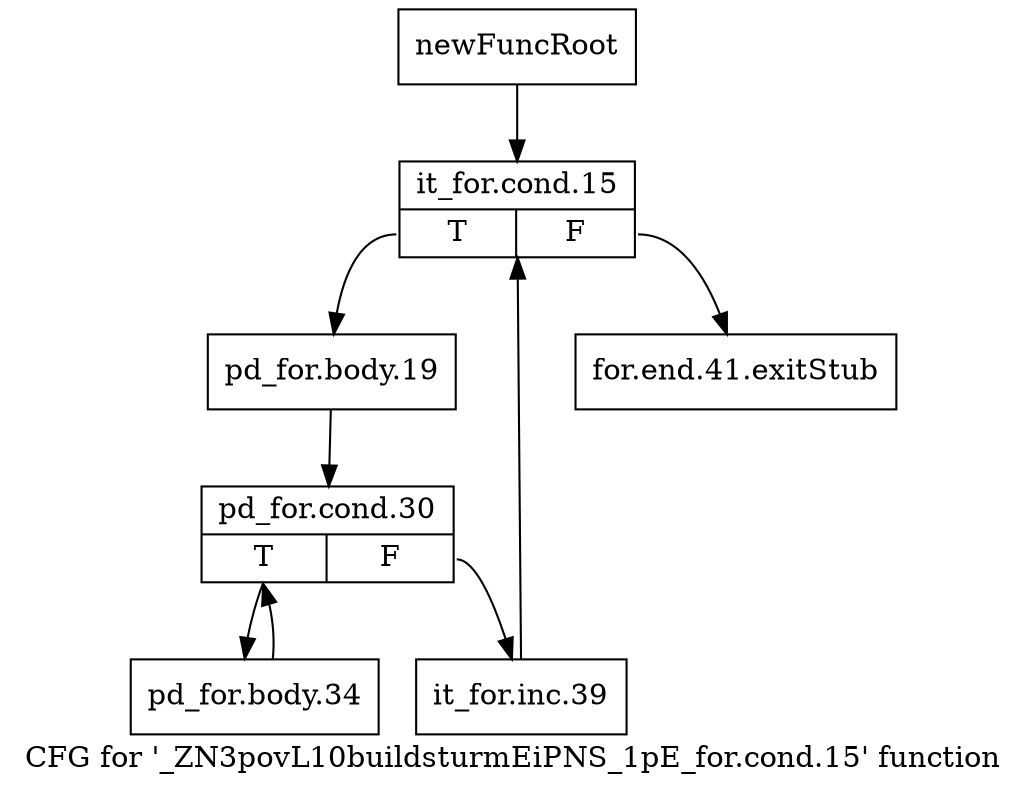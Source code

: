 digraph "CFG for '_ZN3povL10buildsturmEiPNS_1pE_for.cond.15' function" {
	label="CFG for '_ZN3povL10buildsturmEiPNS_1pE_for.cond.15' function";

	Node0x2a47a30 [shape=record,label="{newFuncRoot}"];
	Node0x2a47a30 -> Node0x2a47ad0;
	Node0x2a47a80 [shape=record,label="{for.end.41.exitStub}"];
	Node0x2a47ad0 [shape=record,label="{it_for.cond.15|{<s0>T|<s1>F}}"];
	Node0x2a47ad0:s0 -> Node0x2a47b20;
	Node0x2a47ad0:s1 -> Node0x2a47a80;
	Node0x2a47b20 [shape=record,label="{pd_for.body.19}"];
	Node0x2a47b20 -> Node0x2a47b70;
	Node0x2a47b70 [shape=record,label="{pd_for.cond.30|{<s0>T|<s1>F}}"];
	Node0x2a47b70:s0 -> Node0x2a47c10;
	Node0x2a47b70:s1 -> Node0x2a47bc0;
	Node0x2a47bc0 [shape=record,label="{it_for.inc.39}"];
	Node0x2a47bc0 -> Node0x2a47ad0;
	Node0x2a47c10 [shape=record,label="{pd_for.body.34}"];
	Node0x2a47c10 -> Node0x2a47b70;
}
